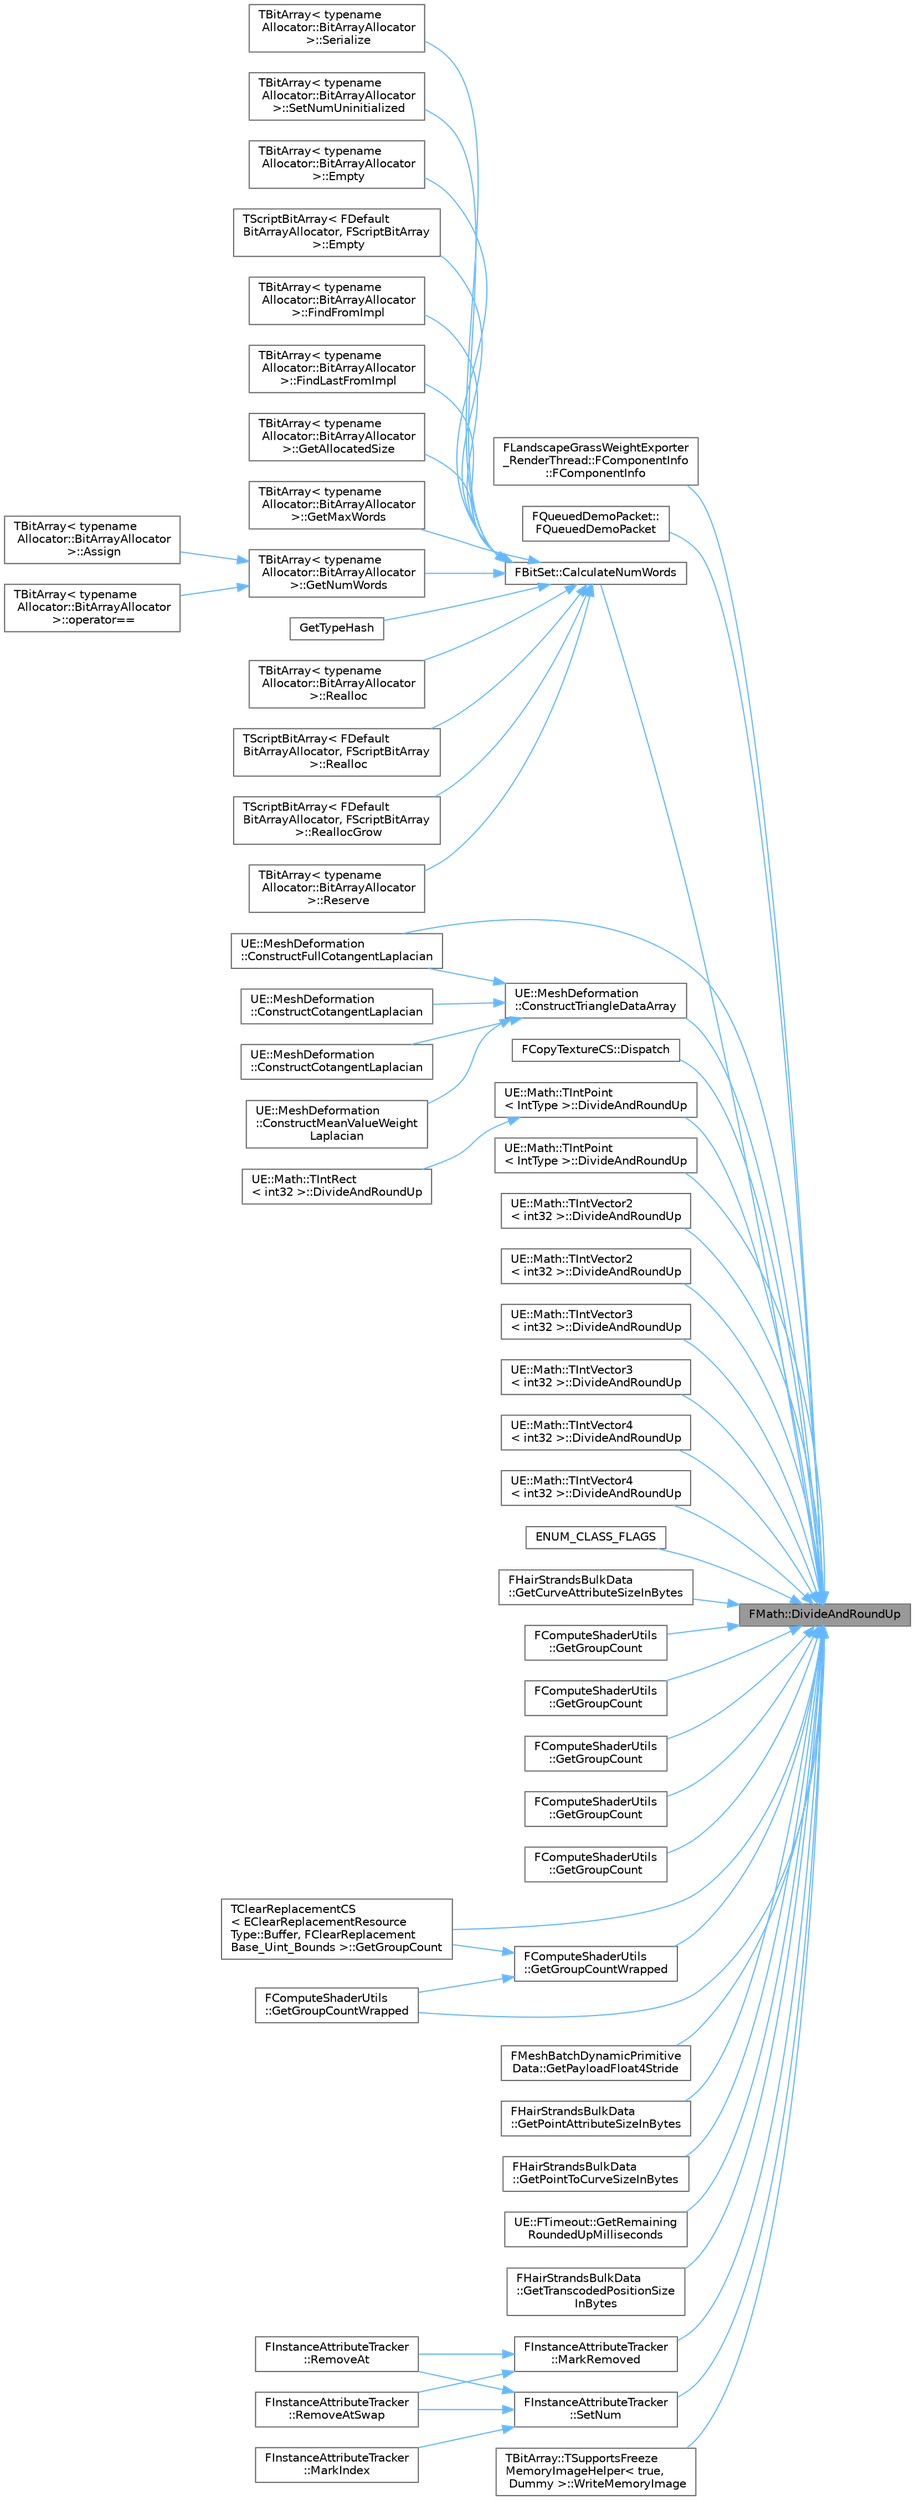 digraph "FMath::DivideAndRoundUp"
{
 // INTERACTIVE_SVG=YES
 // LATEX_PDF_SIZE
  bgcolor="transparent";
  edge [fontname=Helvetica,fontsize=10,labelfontname=Helvetica,labelfontsize=10];
  node [fontname=Helvetica,fontsize=10,shape=box,height=0.2,width=0.4];
  rankdir="RL";
  Node1 [id="Node000001",label="FMath::DivideAndRoundUp",height=0.2,width=0.4,color="gray40", fillcolor="grey60", style="filled", fontcolor="black",tooltip="Divides two integers and rounds up."];
  Node1 -> Node2 [id="edge1_Node000001_Node000002",dir="back",color="steelblue1",style="solid",tooltip=" "];
  Node2 [id="Node000002",label="FLandscapeGrassWeightExporter\l_RenderThread::FComponentInfo\l::FComponentInfo",height=0.2,width=0.4,color="grey40", fillcolor="white", style="filled",URL="$dd/d6f/structFLandscapeGrassWeightExporter__RenderThread_1_1FComponentInfo.html#a4f1b1af5542359df64194b5d02b9edf2",tooltip=" "];
  Node1 -> Node3 [id="edge2_Node000001_Node000003",dir="back",color="steelblue1",style="solid",tooltip=" "];
  Node3 [id="Node000003",label="FQueuedDemoPacket::\lFQueuedDemoPacket",height=0.2,width=0.4,color="grey40", fillcolor="white", style="filled",URL="$da/dde/structFQueuedDemoPacket.html#aad90bf5a0f5837d338eecabd2e061928",tooltip=" "];
  Node1 -> Node4 [id="edge3_Node000001_Node000004",dir="back",color="steelblue1",style="solid",tooltip=" "];
  Node4 [id="Node000004",label="FBitSet::CalculateNumWords",height=0.2,width=0.4,color="grey40", fillcolor="white", style="filled",URL="$dd/d11/structFBitSet.html#a1b9db7feab84b882fa2e91468c0f5626",tooltip=" "];
  Node4 -> Node5 [id="edge4_Node000004_Node000005",dir="back",color="steelblue1",style="solid",tooltip=" "];
  Node5 [id="Node000005",label="TBitArray\< typename\l Allocator::BitArrayAllocator\l \>::Empty",height=0.2,width=0.4,color="grey40", fillcolor="white", style="filled",URL="$d5/d67/classTBitArray.html#a272d2a58f7f51eae1fd47756abbf6943",tooltip=" "];
  Node4 -> Node6 [id="edge5_Node000004_Node000006",dir="back",color="steelblue1",style="solid",tooltip=" "];
  Node6 [id="Node000006",label="TScriptBitArray\< FDefault\lBitArrayAllocator, FScriptBitArray\l \>::Empty",height=0.2,width=0.4,color="grey40", fillcolor="white", style="filled",URL="$dd/dcf/classTScriptBitArray.html#a78816fd935300d37afcda31a6cfb4811",tooltip=" "];
  Node4 -> Node7 [id="edge6_Node000004_Node000007",dir="back",color="steelblue1",style="solid",tooltip=" "];
  Node7 [id="Node000007",label="TBitArray\< typename\l Allocator::BitArrayAllocator\l \>::FindFromImpl",height=0.2,width=0.4,color="grey40", fillcolor="white", style="filled",URL="$d5/d67/classTBitArray.html#ab43d4278c3fbfab2694e34797a4ce677",tooltip=" "];
  Node4 -> Node8 [id="edge7_Node000004_Node000008",dir="back",color="steelblue1",style="solid",tooltip=" "];
  Node8 [id="Node000008",label="TBitArray\< typename\l Allocator::BitArrayAllocator\l \>::FindLastFromImpl",height=0.2,width=0.4,color="grey40", fillcolor="white", style="filled",URL="$d5/d67/classTBitArray.html#a6889cc471b8f535584d74707682d939d",tooltip=" "];
  Node4 -> Node9 [id="edge8_Node000004_Node000009",dir="back",color="steelblue1",style="solid",tooltip=" "];
  Node9 [id="Node000009",label="TBitArray\< typename\l Allocator::BitArrayAllocator\l \>::GetAllocatedSize",height=0.2,width=0.4,color="grey40", fillcolor="white", style="filled",URL="$d5/d67/classTBitArray.html#a51aa6ad19631b83b5bdc745b3d58277e",tooltip=" "];
  Node4 -> Node10 [id="edge9_Node000004_Node000010",dir="back",color="steelblue1",style="solid",tooltip=" "];
  Node10 [id="Node000010",label="TBitArray\< typename\l Allocator::BitArrayAllocator\l \>::GetMaxWords",height=0.2,width=0.4,color="grey40", fillcolor="white", style="filled",URL="$d5/d67/classTBitArray.html#a59129540b18de0b9d5d1e8186fcdf399",tooltip=" "];
  Node4 -> Node11 [id="edge10_Node000004_Node000011",dir="back",color="steelblue1",style="solid",tooltip=" "];
  Node11 [id="Node000011",label="TBitArray\< typename\l Allocator::BitArrayAllocator\l \>::GetNumWords",height=0.2,width=0.4,color="grey40", fillcolor="white", style="filled",URL="$d5/d67/classTBitArray.html#a07e67aa62cbd28759ef37f80b90356f3",tooltip=" "];
  Node11 -> Node12 [id="edge11_Node000011_Node000012",dir="back",color="steelblue1",style="solid",tooltip=" "];
  Node12 [id="Node000012",label="TBitArray\< typename\l Allocator::BitArrayAllocator\l \>::Assign",height=0.2,width=0.4,color="grey40", fillcolor="white", style="filled",URL="$d5/d67/classTBitArray.html#a463106c2852a9ec22c1ab47f082856ae",tooltip=" "];
  Node11 -> Node13 [id="edge12_Node000011_Node000013",dir="back",color="steelblue1",style="solid",tooltip=" "];
  Node13 [id="Node000013",label="TBitArray\< typename\l Allocator::BitArrayAllocator\l \>::operator==",height=0.2,width=0.4,color="grey40", fillcolor="white", style="filled",URL="$d5/d67/classTBitArray.html#ab50ac3d36810d579f498b16e6f72516e",tooltip=" "];
  Node4 -> Node14 [id="edge13_Node000004_Node000014",dir="back",color="steelblue1",style="solid",tooltip=" "];
  Node14 [id="Node000014",label="GetTypeHash",height=0.2,width=0.4,color="grey40", fillcolor="white", style="filled",URL="$d1/de4/BitArray_8h.html#adf57061b787c12adf17af564abdc41b5",tooltip=" "];
  Node4 -> Node15 [id="edge14_Node000004_Node000015",dir="back",color="steelblue1",style="solid",tooltip=" "];
  Node15 [id="Node000015",label="TBitArray\< typename\l Allocator::BitArrayAllocator\l \>::Realloc",height=0.2,width=0.4,color="grey40", fillcolor="white", style="filled",URL="$d5/d67/classTBitArray.html#a43539042a0747586bb7cfe187b242b16",tooltip=" "];
  Node4 -> Node16 [id="edge15_Node000004_Node000016",dir="back",color="steelblue1",style="solid",tooltip=" "];
  Node16 [id="Node000016",label="TScriptBitArray\< FDefault\lBitArrayAllocator, FScriptBitArray\l \>::Realloc",height=0.2,width=0.4,color="grey40", fillcolor="white", style="filled",URL="$dd/dcf/classTScriptBitArray.html#a4a18f471a7e0b288ae75ad8ff9238605",tooltip=" "];
  Node4 -> Node17 [id="edge16_Node000004_Node000017",dir="back",color="steelblue1",style="solid",tooltip=" "];
  Node17 [id="Node000017",label="TScriptBitArray\< FDefault\lBitArrayAllocator, FScriptBitArray\l \>::ReallocGrow",height=0.2,width=0.4,color="grey40", fillcolor="white", style="filled",URL="$dd/dcf/classTScriptBitArray.html#aecfb97157a1c6e8fc1b31d6a5b0381be",tooltip=" "];
  Node4 -> Node18 [id="edge17_Node000004_Node000018",dir="back",color="steelblue1",style="solid",tooltip=" "];
  Node18 [id="Node000018",label="TBitArray\< typename\l Allocator::BitArrayAllocator\l \>::Reserve",height=0.2,width=0.4,color="grey40", fillcolor="white", style="filled",URL="$d5/d67/classTBitArray.html#ae1d3de983178e1ceb22eb299b39c2e3a",tooltip=" "];
  Node4 -> Node19 [id="edge18_Node000004_Node000019",dir="back",color="steelblue1",style="solid",tooltip=" "];
  Node19 [id="Node000019",label="TBitArray\< typename\l Allocator::BitArrayAllocator\l \>::Serialize",height=0.2,width=0.4,color="grey40", fillcolor="white", style="filled",URL="$d5/d67/classTBitArray.html#a46ebad981e95a651c6b8dca235f03468",tooltip=" "];
  Node4 -> Node20 [id="edge19_Node000004_Node000020",dir="back",color="steelblue1",style="solid",tooltip=" "];
  Node20 [id="Node000020",label="TBitArray\< typename\l Allocator::BitArrayAllocator\l \>::SetNumUninitialized",height=0.2,width=0.4,color="grey40", fillcolor="white", style="filled",URL="$d5/d67/classTBitArray.html#a59471c432ab61af5498f6da61cebdb52",tooltip=" "];
  Node1 -> Node21 [id="edge20_Node000001_Node000021",dir="back",color="steelblue1",style="solid",tooltip=" "];
  Node21 [id="Node000021",label="UE::MeshDeformation\l::ConstructFullCotangentLaplacian",height=0.2,width=0.4,color="grey40", fillcolor="white", style="filled",URL="$da/df1/namespaceUE_1_1MeshDeformation.html#ae792924418f806431fc29afa28c3716f",tooltip="Construct sparse Cotangent Laplacian matrix."];
  Node1 -> Node22 [id="edge21_Node000001_Node000022",dir="back",color="steelblue1",style="solid",tooltip=" "];
  Node22 [id="Node000022",label="UE::MeshDeformation\l::ConstructTriangleDataArray",height=0.2,width=0.4,color="grey40", fillcolor="white", style="filled",URL="$da/df1/namespaceUE_1_1MeshDeformation.html#ad8780349428dfee6b9e4c2b338ee5ffc",tooltip="Return and array in triangle order that holds the per-triangle derived data needed."];
  Node22 -> Node23 [id="edge22_Node000022_Node000023",dir="back",color="steelblue1",style="solid",tooltip=" "];
  Node23 [id="Node000023",label="UE::MeshDeformation\l::ConstructCotangentLaplacian",height=0.2,width=0.4,color="grey40", fillcolor="white", style="filled",URL="$da/df1/namespaceUE_1_1MeshDeformation.html#abb5ba9e1b374edf6d77271067c602718",tooltip="Construct a sparse matrix representation using a cotangent-weighted Laplacian."];
  Node22 -> Node24 [id="edge23_Node000022_Node000024",dir="back",color="steelblue1",style="solid",tooltip=" "];
  Node24 [id="Node000024",label="UE::MeshDeformation\l::ConstructCotangentLaplacian",height=0.2,width=0.4,color="grey40", fillcolor="white", style="filled",URL="$da/df1/namespaceUE_1_1MeshDeformation.html#aaf997123f9e9bc9c6853c6ba0330b986",tooltip="Construct a sparse matrix representation using a pre-multiplied cotangent-weighted Laplacian."];
  Node22 -> Node21 [id="edge24_Node000022_Node000021",dir="back",color="steelblue1",style="solid",tooltip=" "];
  Node22 -> Node25 [id="edge25_Node000022_Node000025",dir="back",color="steelblue1",style="solid",tooltip=" "];
  Node25 [id="Node000025",label="UE::MeshDeformation\l::ConstructMeanValueWeight\lLaplacian",height=0.2,width=0.4,color="grey40", fillcolor="white", style="filled",URL="$da/df1/namespaceUE_1_1MeshDeformation.html#a8cfb166d2dee288b2c69e7a3942f1f16",tooltip="Construct a sparse matrix representation using a meanvalue-weighted Laplacian."];
  Node1 -> Node26 [id="edge26_Node000001_Node000026",dir="back",color="steelblue1",style="solid",tooltip=" "];
  Node26 [id="Node000026",label="FCopyTextureCS::Dispatch",height=0.2,width=0.4,color="grey40", fillcolor="white", style="filled",URL="$d0/d59/classFCopyTextureCS.html#a2b1d91e0296eb10d58bb417419818109",tooltip=" "];
  Node1 -> Node27 [id="edge27_Node000001_Node000027",dir="back",color="steelblue1",style="solid",tooltip=" "];
  Node27 [id="Node000027",label="UE::Math::TIntPoint\l\< IntType \>::DivideAndRoundUp",height=0.2,width=0.4,color="grey40", fillcolor="white", style="filled",URL="$dd/d65/structUE_1_1Math_1_1TIntPoint.html#a8044ce1c6dbce1310c122f3c15cc9602",tooltip=" "];
  Node27 -> Node28 [id="edge28_Node000027_Node000028",dir="back",color="steelblue1",style="solid",tooltip=" "];
  Node28 [id="Node000028",label="UE::Math::TIntRect\l\< int32 \>::DivideAndRoundUp",height=0.2,width=0.4,color="grey40", fillcolor="white", style="filled",URL="$d5/dbf/structUE_1_1Math_1_1TIntRect.html#a5dec47995b05ea35867988ee1484227d",tooltip=" "];
  Node1 -> Node29 [id="edge29_Node000001_Node000029",dir="back",color="steelblue1",style="solid",tooltip=" "];
  Node29 [id="Node000029",label="UE::Math::TIntPoint\l\< IntType \>::DivideAndRoundUp",height=0.2,width=0.4,color="grey40", fillcolor="white", style="filled",URL="$dd/d65/structUE_1_1Math_1_1TIntPoint.html#a3869ae7a1e4424f1be4f8d8cfa406079",tooltip=" "];
  Node1 -> Node30 [id="edge30_Node000001_Node000030",dir="back",color="steelblue1",style="solid",tooltip=" "];
  Node30 [id="Node000030",label="UE::Math::TIntVector2\l\< int32 \>::DivideAndRoundUp",height=0.2,width=0.4,color="grey40", fillcolor="white", style="filled",URL="$d1/d01/structUE_1_1Math_1_1TIntVector2.html#ae6ad5fbcd17ec0754dfb7e64213a8f81",tooltip=" "];
  Node1 -> Node31 [id="edge31_Node000001_Node000031",dir="back",color="steelblue1",style="solid",tooltip=" "];
  Node31 [id="Node000031",label="UE::Math::TIntVector2\l\< int32 \>::DivideAndRoundUp",height=0.2,width=0.4,color="grey40", fillcolor="white", style="filled",URL="$d1/d01/structUE_1_1Math_1_1TIntVector2.html#abbbd440ecf12e7fb3b44687201667acd",tooltip=" "];
  Node1 -> Node32 [id="edge32_Node000001_Node000032",dir="back",color="steelblue1",style="solid",tooltip=" "];
  Node32 [id="Node000032",label="UE::Math::TIntVector3\l\< int32 \>::DivideAndRoundUp",height=0.2,width=0.4,color="grey40", fillcolor="white", style="filled",URL="$d7/de1/structUE_1_1Math_1_1TIntVector3.html#a9e1161fda1695e6e7028fd501a4f72fb",tooltip=" "];
  Node1 -> Node33 [id="edge33_Node000001_Node000033",dir="back",color="steelblue1",style="solid",tooltip=" "];
  Node33 [id="Node000033",label="UE::Math::TIntVector3\l\< int32 \>::DivideAndRoundUp",height=0.2,width=0.4,color="grey40", fillcolor="white", style="filled",URL="$d7/de1/structUE_1_1Math_1_1TIntVector3.html#a91ca962c17030f07bee3657750b6ad5d",tooltip=" "];
  Node1 -> Node34 [id="edge34_Node000001_Node000034",dir="back",color="steelblue1",style="solid",tooltip=" "];
  Node34 [id="Node000034",label="UE::Math::TIntVector4\l\< int32 \>::DivideAndRoundUp",height=0.2,width=0.4,color="grey40", fillcolor="white", style="filled",URL="$d1/d51/structUE_1_1Math_1_1TIntVector4.html#af2bb3d0432f83ddd9575a3fe3c658670",tooltip=" "];
  Node1 -> Node35 [id="edge35_Node000001_Node000035",dir="back",color="steelblue1",style="solid",tooltip=" "];
  Node35 [id="Node000035",label="UE::Math::TIntVector4\l\< int32 \>::DivideAndRoundUp",height=0.2,width=0.4,color="grey40", fillcolor="white", style="filled",URL="$d1/d51/structUE_1_1Math_1_1TIntVector4.html#a3a710aabf341c8ae60cdf985aeef92cc",tooltip=" "];
  Node1 -> Node36 [id="edge36_Node000001_Node000036",dir="back",color="steelblue1",style="solid",tooltip=" "];
  Node36 [id="Node000036",label="ENUM_CLASS_FLAGS",height=0.2,width=0.4,color="grey40", fillcolor="white", style="filled",URL="$d2/da1/ParallelFor_8h.html#a90cd759fefc126419bcd31a5446d4cde",tooltip=" "];
  Node1 -> Node37 [id="edge37_Node000001_Node000037",dir="back",color="steelblue1",style="solid",tooltip=" "];
  Node37 [id="Node000037",label="FHairStrandsBulkData\l::GetCurveAttributeSizeInBytes",height=0.2,width=0.4,color="grey40", fillcolor="white", style="filled",URL="$d6/dc5/structFHairStrandsBulkData.html#a0782e9bb729b8a2e8399c7d82574e7c9",tooltip=" "];
  Node1 -> Node38 [id="edge38_Node000001_Node000038",dir="back",color="steelblue1",style="solid",tooltip=" "];
  Node38 [id="Node000038",label="FComputeShaderUtils\l::GetGroupCount",height=0.2,width=0.4,color="grey40", fillcolor="white", style="filled",URL="$d3/d0e/namespaceFComputeShaderUtils.html#a1b9b4a1c5b480041393f4b1b0b74d791",tooltip=" "];
  Node1 -> Node39 [id="edge39_Node000001_Node000039",dir="back",color="steelblue1",style="solid",tooltip=" "];
  Node39 [id="Node000039",label="FComputeShaderUtils\l::GetGroupCount",height=0.2,width=0.4,color="grey40", fillcolor="white", style="filled",URL="$d3/d0e/namespaceFComputeShaderUtils.html#a3ec53bc3663f6a16588ea3235871c125",tooltip=" "];
  Node1 -> Node40 [id="edge40_Node000001_Node000040",dir="back",color="steelblue1",style="solid",tooltip=" "];
  Node40 [id="Node000040",label="FComputeShaderUtils\l::GetGroupCount",height=0.2,width=0.4,color="grey40", fillcolor="white", style="filled",URL="$d3/d0e/namespaceFComputeShaderUtils.html#a7c51d02d79c4b9415a47e15febaf1d56",tooltip=" "];
  Node1 -> Node41 [id="edge41_Node000001_Node000041",dir="back",color="steelblue1",style="solid",tooltip=" "];
  Node41 [id="Node000041",label="FComputeShaderUtils\l::GetGroupCount",height=0.2,width=0.4,color="grey40", fillcolor="white", style="filled",URL="$d3/d0e/namespaceFComputeShaderUtils.html#a9d567f95ddc1710c149229683c3ce6b2",tooltip=" "];
  Node1 -> Node42 [id="edge42_Node000001_Node000042",dir="back",color="steelblue1",style="solid",tooltip=" "];
  Node42 [id="Node000042",label="FComputeShaderUtils\l::GetGroupCount",height=0.2,width=0.4,color="grey40", fillcolor="white", style="filled",URL="$d3/d0e/namespaceFComputeShaderUtils.html#ad2214d193ee8016fadcd4bb592e65681",tooltip="Compute the number of groups to dispatch."];
  Node1 -> Node43 [id="edge43_Node000001_Node000043",dir="back",color="steelblue1",style="solid",tooltip=" "];
  Node43 [id="Node000043",label="TClearReplacementCS\l\< EClearReplacementResource\lType::Buffer, FClearReplacement\lBase_Uint_Bounds \>::GetGroupCount",height=0.2,width=0.4,color="grey40", fillcolor="white", style="filled",URL="$d2/db4/classTClearReplacementCS.html#a957ad40b879dc8c001639a5356ce496c",tooltip=" "];
  Node1 -> Node44 [id="edge44_Node000001_Node000044",dir="back",color="steelblue1",style="solid",tooltip=" "];
  Node44 [id="Node000044",label="FComputeShaderUtils\l::GetGroupCountWrapped",height=0.2,width=0.4,color="grey40", fillcolor="white", style="filled",URL="$d3/d0e/namespaceFComputeShaderUtils.html#a6b1a248c53cbe4ce65dfa784d8fed082",tooltip="Wrapping number of groups to Y and Z dimension if X group count overflows GRHIMaxDispatchThreadGroups..."];
  Node44 -> Node43 [id="edge45_Node000044_Node000043",dir="back",color="steelblue1",style="solid",tooltip=" "];
  Node44 -> Node45 [id="edge46_Node000044_Node000045",dir="back",color="steelblue1",style="solid",tooltip=" "];
  Node45 [id="Node000045",label="FComputeShaderUtils\l::GetGroupCountWrapped",height=0.2,width=0.4,color="grey40", fillcolor="white", style="filled",URL="$d3/d0e/namespaceFComputeShaderUtils.html#a09baef2486778f380b8fdeb3c9e46bce",tooltip="Compute the number of groups to dispatch and allow wrapping to Y and Z dimension if X group count ove..."];
  Node1 -> Node45 [id="edge47_Node000001_Node000045",dir="back",color="steelblue1",style="solid",tooltip=" "];
  Node1 -> Node46 [id="edge48_Node000001_Node000046",dir="back",color="steelblue1",style="solid",tooltip=" "];
  Node46 [id="Node000046",label="FMeshBatchDynamicPrimitive\lData::GetPayloadFloat4Stride",height=0.2,width=0.4,color="grey40", fillcolor="white", style="filled",URL="$d4/d71/structFMeshBatchDynamicPrimitiveData.html#ad937327e771671dd656b217ff91e90ad",tooltip="Computes the full float4 stride of the instance's payload data."];
  Node1 -> Node47 [id="edge49_Node000001_Node000047",dir="back",color="steelblue1",style="solid",tooltip=" "];
  Node47 [id="Node000047",label="FHairStrandsBulkData\l::GetPointAttributeSizeInBytes",height=0.2,width=0.4,color="grey40", fillcolor="white", style="filled",URL="$d6/dc5/structFHairStrandsBulkData.html#a343b0ec646775951f8803a485e8a085b",tooltip=" "];
  Node1 -> Node48 [id="edge50_Node000001_Node000048",dir="back",color="steelblue1",style="solid",tooltip=" "];
  Node48 [id="Node000048",label="FHairStrandsBulkData\l::GetPointToCurveSizeInBytes",height=0.2,width=0.4,color="grey40", fillcolor="white", style="filled",URL="$d6/dc5/structFHairStrandsBulkData.html#a4b3e352957e2781bec33de7852991818",tooltip=" "];
  Node1 -> Node49 [id="edge51_Node000001_Node000049",dir="back",color="steelblue1",style="solid",tooltip=" "];
  Node49 [id="Node000049",label="UE::FTimeout::GetRemaining\lRoundedUpMilliseconds",height=0.2,width=0.4,color="grey40", fillcolor="white", style="filled",URL="$d5/dc4/classUE_1_1FTimeout.html#a8e1b9a0f459fc6515c10be996cbd9570",tooltip="Intended for use in waiting functions, e.g."];
  Node1 -> Node50 [id="edge52_Node000001_Node000050",dir="back",color="steelblue1",style="solid",tooltip=" "];
  Node50 [id="Node000050",label="FHairStrandsBulkData\l::GetTranscodedPositionSize\lInBytes",height=0.2,width=0.4,color="grey40", fillcolor="white", style="filled",URL="$d6/dc5/structFHairStrandsBulkData.html#abe19b8ba8b78e6c8c7f2c3b59d310d7f",tooltip=" "];
  Node1 -> Node51 [id="edge53_Node000001_Node000051",dir="back",color="steelblue1",style="solid",tooltip=" "];
  Node51 [id="Node000051",label="FInstanceAttributeTracker\l::MarkRemoved",height=0.2,width=0.4,color="grey40", fillcolor="white", style="filled",URL="$d7/d54/classFInstanceAttributeTracker.html#ab6246fa3015edc17b2fe53f6632a023f",tooltip="Lazy allocate bits in the bit vector tracking removed instances and set the flag for the instance ID."];
  Node51 -> Node52 [id="edge54_Node000051_Node000052",dir="back",color="steelblue1",style="solid",tooltip=" "];
  Node52 [id="Node000052",label="FInstanceAttributeTracker\l::RemoveAt",height=0.2,width=0.4,color="grey40", fillcolor="white", style="filled",URL="$d7/d54/classFInstanceAttributeTracker.html#a513d94029547f194ec08c4ab57be2c0e",tooltip="Mark removed & update the tracked bits (remove & move operation) Note: this is not something that sho..."];
  Node51 -> Node53 [id="edge55_Node000051_Node000053",dir="back",color="steelblue1",style="solid",tooltip=" "];
  Node53 [id="Node000053",label="FInstanceAttributeTracker\l::RemoveAtSwap",height=0.2,width=0.4,color="grey40", fillcolor="white", style="filled",URL="$d7/d54/classFInstanceAttributeTracker.html#acf265a058da3d53aea0ea5ea4f9537cb",tooltip="Mark removed & update the tracked bits (remove & swap operation)"];
  Node1 -> Node54 [id="edge56_Node000001_Node000054",dir="back",color="steelblue1",style="solid",tooltip=" "];
  Node54 [id="Node000054",label="FInstanceAttributeTracker\l::SetNum",height=0.2,width=0.4,color="grey40", fillcolor="white", style="filled",URL="$d7/d54/classFInstanceAttributeTracker.html#a4f8f309ae5e1e9c348efb18e28117495",tooltip=" "];
  Node54 -> Node55 [id="edge57_Node000054_Node000055",dir="back",color="steelblue1",style="solid",tooltip=" "];
  Node55 [id="Node000055",label="FInstanceAttributeTracker\l::MarkIndex",height=0.2,width=0.4,color="grey40", fillcolor="white", style="filled",URL="$d7/d54/classFInstanceAttributeTracker.html#ae1e3fb38ccb1bfcf2d3b99435da27428",tooltip=" "];
  Node54 -> Node52 [id="edge58_Node000054_Node000052",dir="back",color="steelblue1",style="solid",tooltip=" "];
  Node54 -> Node53 [id="edge59_Node000054_Node000053",dir="back",color="steelblue1",style="solid",tooltip=" "];
  Node1 -> Node56 [id="edge60_Node000001_Node000056",dir="back",color="steelblue1",style="solid",tooltip=" "];
  Node56 [id="Node000056",label="TBitArray::TSupportsFreeze\lMemoryImageHelper\< true,\l Dummy \>::WriteMemoryImage",height=0.2,width=0.4,color="grey40", fillcolor="white", style="filled",URL="$df/de6/structTBitArray_1_1TSupportsFreezeMemoryImageHelper_3_01true_00_01Dummy_01_4.html#a10932030a49865aef4b249474d2470c7",tooltip=" "];
}
